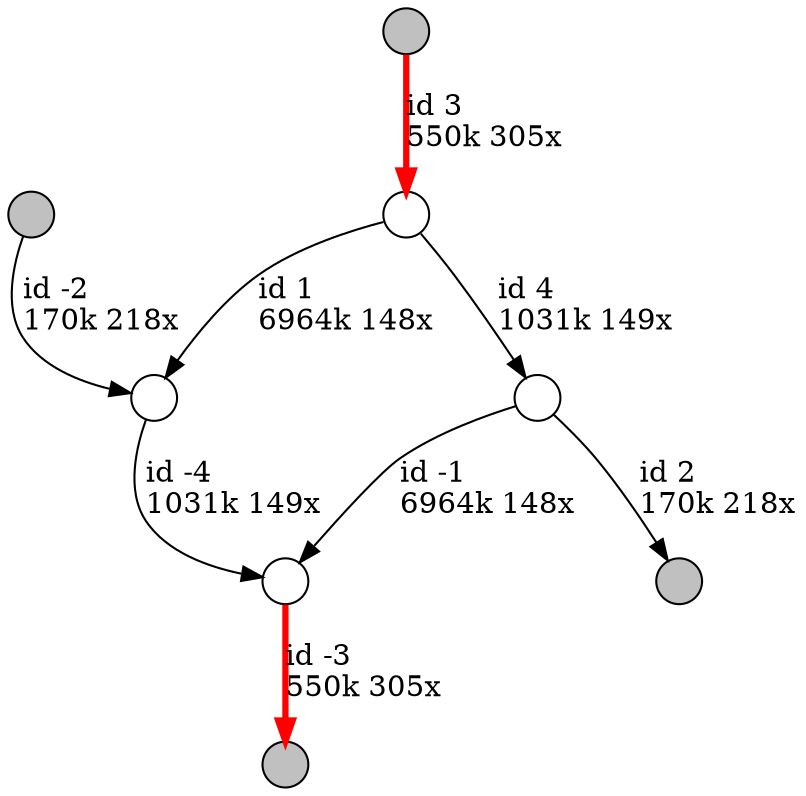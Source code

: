 digraph {
nodesep = 0.5;
node [shape = circle, label = "", height = 0.3];
"0" [style = "filled", fillcolor = "grey"];
"1" [style = "filled", fillcolor = "grey"];
"2" [style = "filled", fillcolor = "grey"];
"3" [style = "filled", fillcolor = "grey"];
"4" -> "5" [label = "id 1\l6964k 148x", color = "black"] ;
"6" -> "7" [label = "id -1\l6964k 148x", color = "black"] ;
"6" -> "1" [label = "id 2\l170k 218x", color = "black"] ;
"3" -> "5" [label = "id -2\l170k 218x", color = "black"] ;
"0" -> "4" [label = "id 3\l550k 305x", color = "red" , penwidth = 3] ;
"7" -> "2" [label = "id -3\l550k 305x", color = "red" , penwidth = 3] ;
"4" -> "6" [label = "id 4\l1031k 149x", color = "black"] ;
"5" -> "7" [label = "id -4\l1031k 149x", color = "black"] ;
}
